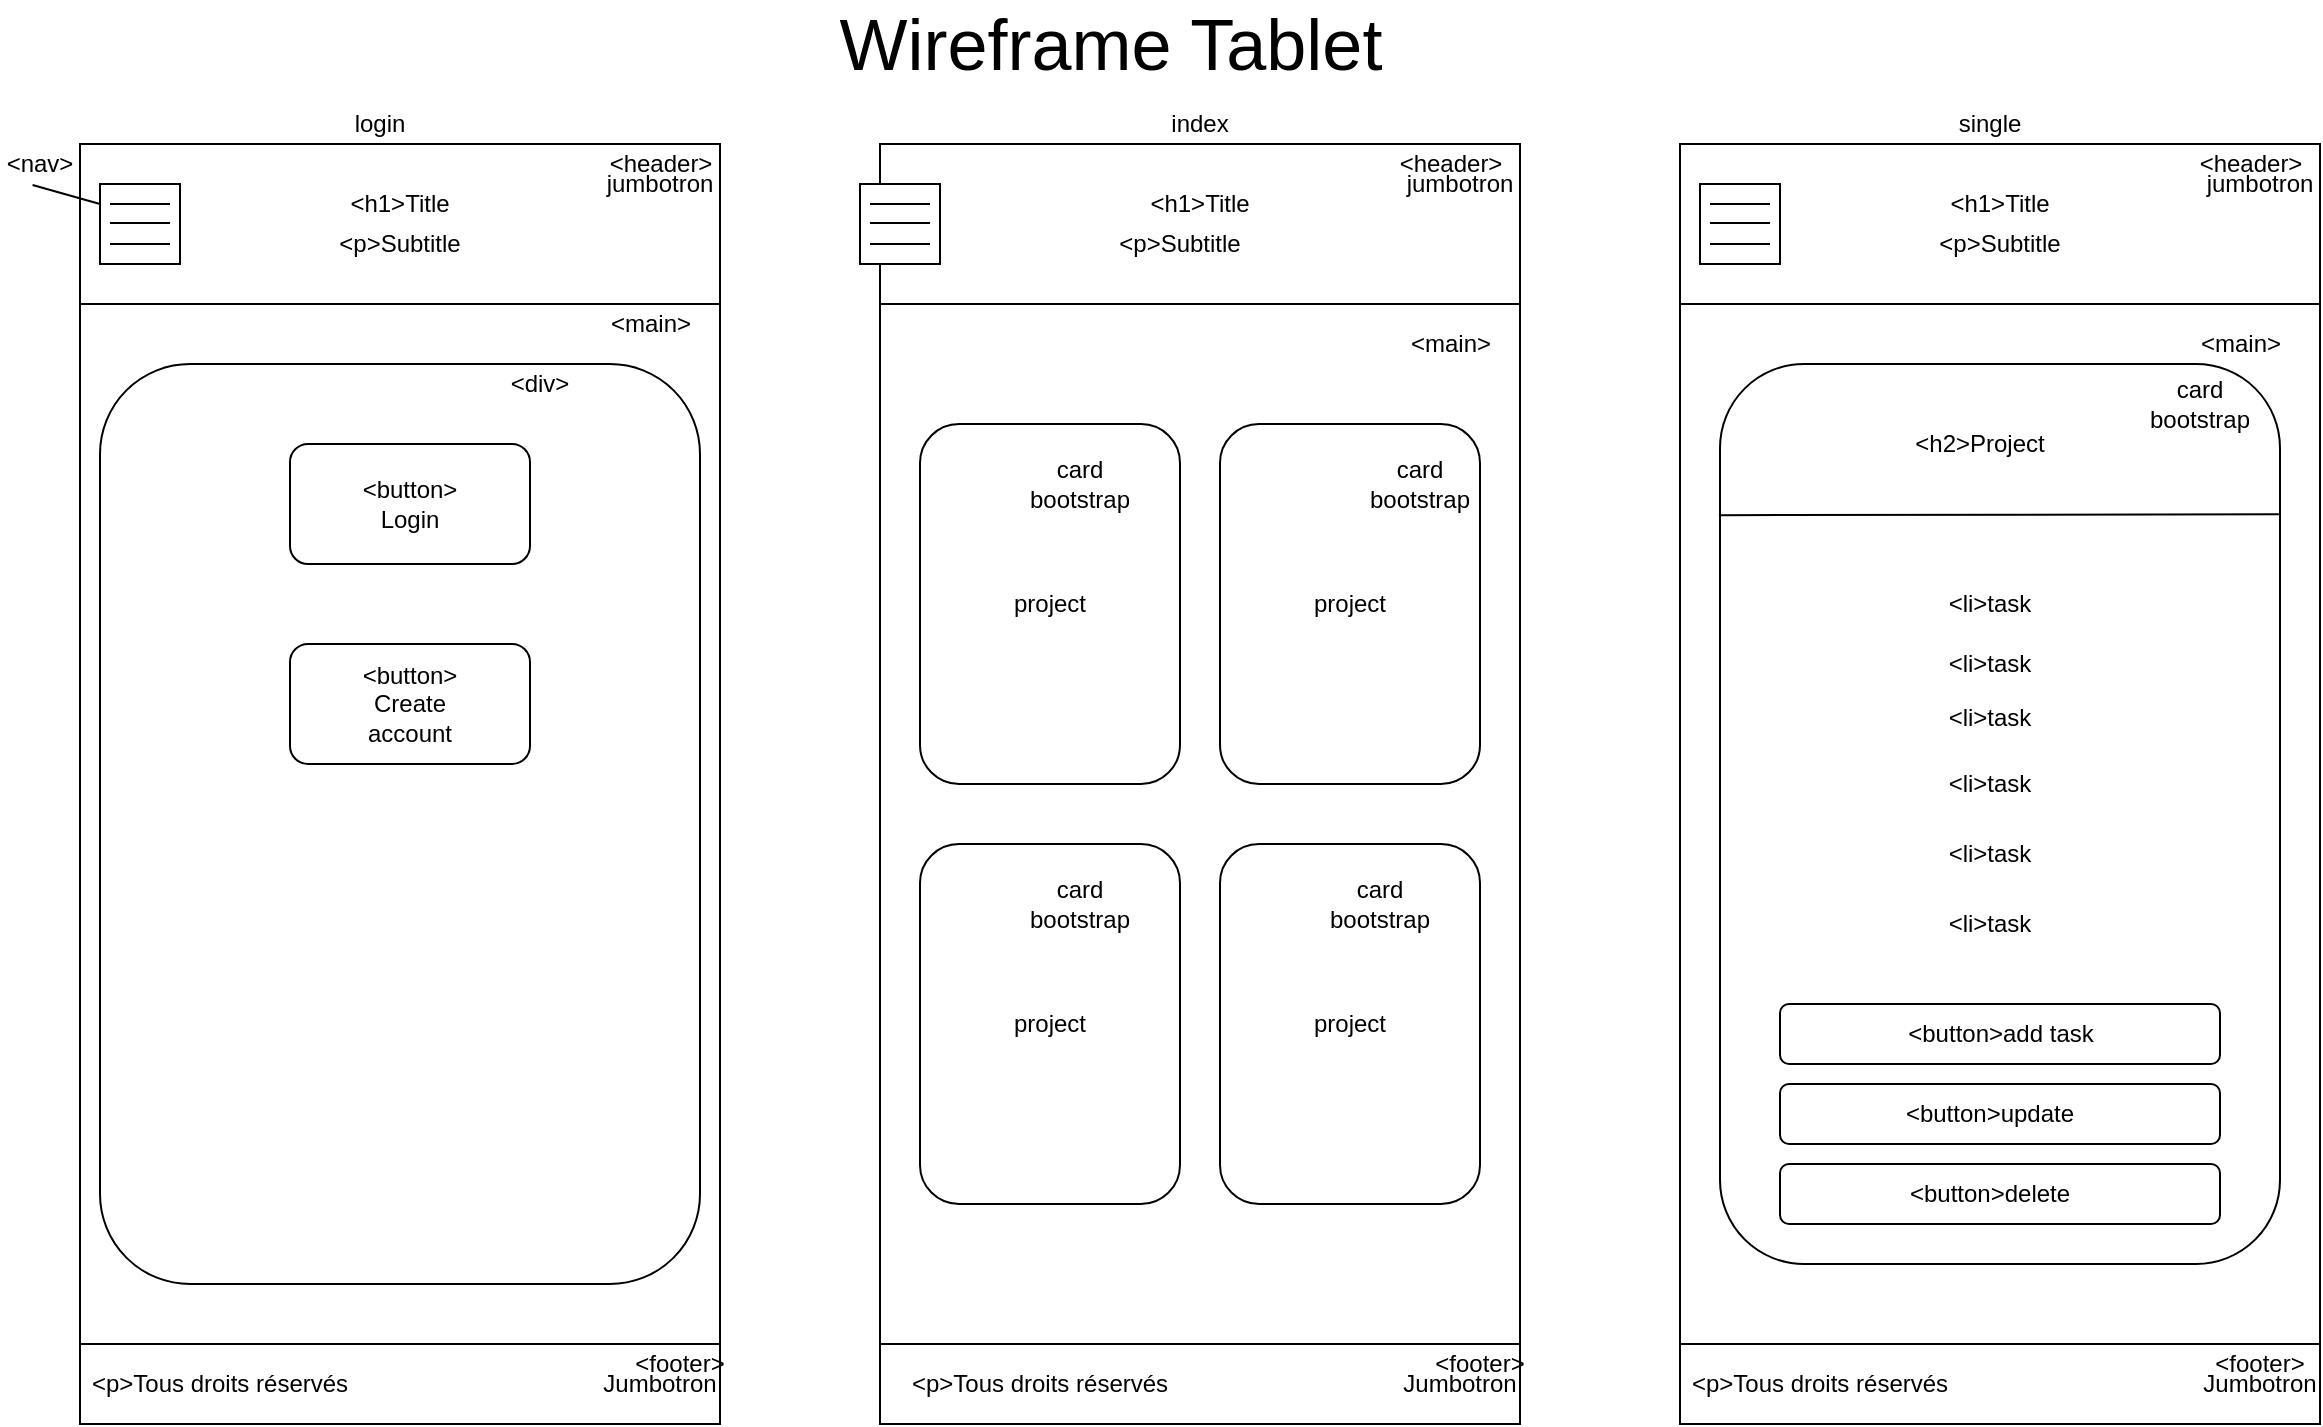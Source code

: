 <mxfile version="13.7.9" type="device"><diagram id="njBC9ovDh-AQqq5WUAgq" name="Page-1"><mxGraphModel dx="1806" dy="846" grid="1" gridSize="10" guides="1" tooltips="1" connect="1" arrows="1" fold="1" page="1" pageScale="1" pageWidth="1169" pageHeight="827" math="0" shadow="0"><root><mxCell id="0"/><mxCell id="1" parent="0"/><mxCell id="dNQTzuqgA9dqc8bfMhr6-2" value="" style="rounded=0;whiteSpace=wrap;html=1;" vertex="1" parent="1"><mxGeometry x="40" y="160" width="320" height="520" as="geometry"/></mxCell><mxCell id="dNQTzuqgA9dqc8bfMhr6-27" value="" style="rounded=1;whiteSpace=wrap;html=1;" vertex="1" parent="1"><mxGeometry x="50" y="190" width="300" height="460" as="geometry"/></mxCell><mxCell id="dNQTzuqgA9dqc8bfMhr6-1" value="" style="rounded=0;whiteSpace=wrap;html=1;" vertex="1" parent="1"><mxGeometry x="40" y="80" width="320" height="80" as="geometry"/></mxCell><mxCell id="dNQTzuqgA9dqc8bfMhr6-3" value="" style="rounded=0;whiteSpace=wrap;html=1;" vertex="1" parent="1"><mxGeometry x="40" y="680" width="320" height="40" as="geometry"/></mxCell><mxCell id="dNQTzuqgA9dqc8bfMhr6-8" value="" style="group" vertex="1" connectable="0" parent="1"><mxGeometry x="50" y="100" width="40" height="40" as="geometry"/></mxCell><mxCell id="dNQTzuqgA9dqc8bfMhr6-4" value="" style="rounded=0;whiteSpace=wrap;html=1;" vertex="1" parent="dNQTzuqgA9dqc8bfMhr6-8"><mxGeometry width="40" height="40" as="geometry"/></mxCell><mxCell id="dNQTzuqgA9dqc8bfMhr6-5" value="" style="endArrow=none;html=1;" edge="1" parent="dNQTzuqgA9dqc8bfMhr6-8"><mxGeometry width="50" height="50" relative="1" as="geometry"><mxPoint x="5" y="10" as="sourcePoint"/><mxPoint x="35" y="10" as="targetPoint"/></mxGeometry></mxCell><mxCell id="dNQTzuqgA9dqc8bfMhr6-6" value="" style="endArrow=none;html=1;" edge="1" parent="dNQTzuqgA9dqc8bfMhr6-8"><mxGeometry width="50" height="50" relative="1" as="geometry"><mxPoint x="5" y="30" as="sourcePoint"/><mxPoint x="35" y="30" as="targetPoint"/></mxGeometry></mxCell><mxCell id="dNQTzuqgA9dqc8bfMhr6-7" value="" style="endArrow=none;html=1;" edge="1" parent="dNQTzuqgA9dqc8bfMhr6-8"><mxGeometry width="50" height="50" relative="1" as="geometry"><mxPoint x="5" y="19.5" as="sourcePoint"/><mxPoint x="35" y="19.5" as="targetPoint"/></mxGeometry></mxCell><mxCell id="dNQTzuqgA9dqc8bfMhr6-9" value="&amp;lt;h1&amp;gt;Title" style="text;html=1;strokeColor=none;fillColor=none;align=center;verticalAlign=middle;whiteSpace=wrap;rounded=0;" vertex="1" parent="1"><mxGeometry x="180" y="100" width="40" height="20" as="geometry"/></mxCell><mxCell id="dNQTzuqgA9dqc8bfMhr6-10" value="&amp;lt;p&amp;gt;Subtitle" style="text;html=1;strokeColor=none;fillColor=none;align=center;verticalAlign=middle;whiteSpace=wrap;rounded=0;" vertex="1" parent="1"><mxGeometry x="180" y="120" width="40" height="20" as="geometry"/></mxCell><mxCell id="dNQTzuqgA9dqc8bfMhr6-11" value="" style="endArrow=none;html=1;entryX=0;entryY=0.25;entryDx=0;entryDy=0;exitX=0.407;exitY=1.026;exitDx=0;exitDy=0;exitPerimeter=0;" edge="1" parent="1" source="dNQTzuqgA9dqc8bfMhr6-12" target="dNQTzuqgA9dqc8bfMhr6-4"><mxGeometry width="50" height="50" relative="1" as="geometry"><mxPoint x="50" y="110" as="sourcePoint"/><mxPoint x="70" y="80" as="targetPoint"/></mxGeometry></mxCell><mxCell id="dNQTzuqgA9dqc8bfMhr6-12" value="&amp;lt;nav&amp;gt;" style="text;html=1;strokeColor=none;fillColor=none;align=center;verticalAlign=middle;whiteSpace=wrap;rounded=0;" vertex="1" parent="1"><mxGeometry y="80" width="40" height="20" as="geometry"/></mxCell><mxCell id="dNQTzuqgA9dqc8bfMhr6-13" value="jumbotron" style="text;html=1;strokeColor=none;fillColor=none;align=center;verticalAlign=middle;whiteSpace=wrap;rounded=0;" vertex="1" parent="1"><mxGeometry x="310" y="90" width="40" height="20" as="geometry"/></mxCell><mxCell id="dNQTzuqgA9dqc8bfMhr6-14" value="&lt;font style=&quot;font-size: 36px&quot;&gt;Wireframe Tablet&lt;/font&gt;" style="text;html=1;align=center;verticalAlign=middle;resizable=0;points=[];autosize=1;" vertex="1" parent="1"><mxGeometry x="410" y="15" width="290" height="30" as="geometry"/></mxCell><mxCell id="dNQTzuqgA9dqc8bfMhr6-21" value="&amp;lt;main&amp;gt;" style="text;html=1;align=center;verticalAlign=middle;resizable=0;points=[];autosize=1;" vertex="1" parent="1"><mxGeometry x="295" y="160" width="60" height="20" as="geometry"/></mxCell><mxCell id="dNQTzuqgA9dqc8bfMhr6-22" value="&amp;lt;footer&amp;gt;" style="text;html=1;strokeColor=none;fillColor=none;align=center;verticalAlign=middle;whiteSpace=wrap;rounded=0;" vertex="1" parent="1"><mxGeometry x="320" y="680" width="40" height="20" as="geometry"/></mxCell><mxCell id="dNQTzuqgA9dqc8bfMhr6-23" value="Jumbotron" style="text;html=1;strokeColor=none;fillColor=none;align=center;verticalAlign=middle;whiteSpace=wrap;rounded=0;" vertex="1" parent="1"><mxGeometry x="310" y="690" width="40" height="20" as="geometry"/></mxCell><mxCell id="dNQTzuqgA9dqc8bfMhr6-25" value="&amp;lt;header&amp;gt;" style="text;html=1;align=center;verticalAlign=middle;resizable=0;points=[];autosize=1;" vertex="1" parent="1"><mxGeometry x="295" y="80" width="70" height="20" as="geometry"/></mxCell><mxCell id="dNQTzuqgA9dqc8bfMhr6-26" value="&amp;lt;div&amp;gt;" style="text;html=1;strokeColor=none;fillColor=none;align=center;verticalAlign=middle;whiteSpace=wrap;rounded=0;" vertex="1" parent="1"><mxGeometry x="250" y="190" width="40" height="20" as="geometry"/></mxCell><mxCell id="dNQTzuqgA9dqc8bfMhr6-28" value="" style="group" vertex="1" connectable="0" parent="1"><mxGeometry x="145" y="330" width="120" height="60" as="geometry"/></mxCell><mxCell id="dNQTzuqgA9dqc8bfMhr6-17" value="" style="rounded=1;whiteSpace=wrap;html=1;" vertex="1" parent="dNQTzuqgA9dqc8bfMhr6-28"><mxGeometry width="120" height="60" as="geometry"/></mxCell><mxCell id="dNQTzuqgA9dqc8bfMhr6-20" value="&amp;lt;button&amp;gt;&lt;br&gt;Create&lt;br&gt;account" style="text;html=1;strokeColor=none;fillColor=none;align=center;verticalAlign=middle;whiteSpace=wrap;rounded=0;" vertex="1" parent="dNQTzuqgA9dqc8bfMhr6-28"><mxGeometry x="40" y="20" width="40" height="20" as="geometry"/></mxCell><mxCell id="dNQTzuqgA9dqc8bfMhr6-29" value="" style="group" vertex="1" connectable="0" parent="1"><mxGeometry x="145" y="230" width="120" height="60" as="geometry"/></mxCell><mxCell id="dNQTzuqgA9dqc8bfMhr6-30" value="" style="group" vertex="1" connectable="0" parent="dNQTzuqgA9dqc8bfMhr6-29"><mxGeometry width="120" height="60" as="geometry"/></mxCell><mxCell id="dNQTzuqgA9dqc8bfMhr6-16" value="" style="rounded=1;whiteSpace=wrap;html=1;" vertex="1" parent="dNQTzuqgA9dqc8bfMhr6-30"><mxGeometry width="120" height="60" as="geometry"/></mxCell><mxCell id="dNQTzuqgA9dqc8bfMhr6-18" value="&amp;lt;button&amp;gt; Login" style="text;html=1;strokeColor=none;fillColor=none;align=center;verticalAlign=middle;whiteSpace=wrap;rounded=0;" vertex="1" parent="dNQTzuqgA9dqc8bfMhr6-30"><mxGeometry x="40" y="20" width="40" height="20" as="geometry"/></mxCell><mxCell id="dNQTzuqgA9dqc8bfMhr6-31" value="&amp;lt;p&amp;gt;Tous droits réservés" style="text;html=1;strokeColor=none;fillColor=none;align=center;verticalAlign=middle;whiteSpace=wrap;rounded=0;" vertex="1" parent="1"><mxGeometry x="40" y="690" width="140" height="20" as="geometry"/></mxCell><mxCell id="dNQTzuqgA9dqc8bfMhr6-46" value="" style="rounded=0;whiteSpace=wrap;html=1;" vertex="1" parent="1"><mxGeometry x="440" y="160" width="320" height="520" as="geometry"/></mxCell><mxCell id="dNQTzuqgA9dqc8bfMhr6-47" value="" style="rounded=0;whiteSpace=wrap;html=1;" vertex="1" parent="1"><mxGeometry x="440" y="80" width="320" height="80" as="geometry"/></mxCell><mxCell id="dNQTzuqgA9dqc8bfMhr6-48" value="" style="rounded=0;whiteSpace=wrap;html=1;" vertex="1" parent="1"><mxGeometry x="440" y="680" width="320" height="40" as="geometry"/></mxCell><mxCell id="dNQTzuqgA9dqc8bfMhr6-49" value="" style="rounded=0;whiteSpace=wrap;html=1;" vertex="1" parent="1"><mxGeometry x="840" y="160" width="320" height="520" as="geometry"/></mxCell><mxCell id="dNQTzuqgA9dqc8bfMhr6-50" value="" style="rounded=0;whiteSpace=wrap;html=1;" vertex="1" parent="1"><mxGeometry x="840" y="80" width="320" height="80" as="geometry"/></mxCell><mxCell id="dNQTzuqgA9dqc8bfMhr6-51" value="" style="rounded=0;whiteSpace=wrap;html=1;" vertex="1" parent="1"><mxGeometry x="840" y="680" width="320" height="40" as="geometry"/></mxCell><mxCell id="dNQTzuqgA9dqc8bfMhr6-52" value="jumbotron" style="text;html=1;strokeColor=none;fillColor=none;align=center;verticalAlign=middle;whiteSpace=wrap;rounded=0;" vertex="1" parent="1"><mxGeometry x="710" y="90" width="40" height="20" as="geometry"/></mxCell><mxCell id="dNQTzuqgA9dqc8bfMhr6-53" value="&amp;lt;header&amp;gt;" style="text;html=1;align=center;verticalAlign=middle;resizable=0;points=[];autosize=1;" vertex="1" parent="1"><mxGeometry x="690" y="80" width="70" height="20" as="geometry"/></mxCell><mxCell id="dNQTzuqgA9dqc8bfMhr6-54" value="&amp;lt;header&amp;gt;" style="text;html=1;align=center;verticalAlign=middle;resizable=0;points=[];autosize=1;" vertex="1" parent="1"><mxGeometry x="1090" y="80" width="70" height="20" as="geometry"/></mxCell><mxCell id="dNQTzuqgA9dqc8bfMhr6-57" value="jumbotron" style="text;html=1;strokeColor=none;fillColor=none;align=center;verticalAlign=middle;whiteSpace=wrap;rounded=0;" vertex="1" parent="1"><mxGeometry x="1110" y="90" width="40" height="20" as="geometry"/></mxCell><mxCell id="dNQTzuqgA9dqc8bfMhr6-58" value="" style="group" vertex="1" connectable="0" parent="1"><mxGeometry x="430" y="100" width="40" height="40" as="geometry"/></mxCell><mxCell id="dNQTzuqgA9dqc8bfMhr6-59" value="" style="rounded=0;whiteSpace=wrap;html=1;" vertex="1" parent="dNQTzuqgA9dqc8bfMhr6-58"><mxGeometry width="40" height="40" as="geometry"/></mxCell><mxCell id="dNQTzuqgA9dqc8bfMhr6-60" value="" style="endArrow=none;html=1;" edge="1" parent="dNQTzuqgA9dqc8bfMhr6-58"><mxGeometry width="50" height="50" relative="1" as="geometry"><mxPoint x="5" y="10" as="sourcePoint"/><mxPoint x="35" y="10" as="targetPoint"/></mxGeometry></mxCell><mxCell id="dNQTzuqgA9dqc8bfMhr6-61" value="" style="endArrow=none;html=1;" edge="1" parent="dNQTzuqgA9dqc8bfMhr6-58"><mxGeometry width="50" height="50" relative="1" as="geometry"><mxPoint x="5" y="30" as="sourcePoint"/><mxPoint x="35" y="30" as="targetPoint"/></mxGeometry></mxCell><mxCell id="dNQTzuqgA9dqc8bfMhr6-62" value="" style="endArrow=none;html=1;" edge="1" parent="dNQTzuqgA9dqc8bfMhr6-58"><mxGeometry width="50" height="50" relative="1" as="geometry"><mxPoint x="5" y="19.5" as="sourcePoint"/><mxPoint x="35" y="19.5" as="targetPoint"/></mxGeometry></mxCell><mxCell id="dNQTzuqgA9dqc8bfMhr6-63" value="" style="group" vertex="1" connectable="0" parent="1"><mxGeometry x="850" y="100" width="40" height="40" as="geometry"/></mxCell><mxCell id="dNQTzuqgA9dqc8bfMhr6-64" value="" style="rounded=0;whiteSpace=wrap;html=1;" vertex="1" parent="dNQTzuqgA9dqc8bfMhr6-63"><mxGeometry width="40" height="40" as="geometry"/></mxCell><mxCell id="dNQTzuqgA9dqc8bfMhr6-65" value="" style="endArrow=none;html=1;" edge="1" parent="dNQTzuqgA9dqc8bfMhr6-63"><mxGeometry width="50" height="50" relative="1" as="geometry"><mxPoint x="5" y="10" as="sourcePoint"/><mxPoint x="35" y="10" as="targetPoint"/></mxGeometry></mxCell><mxCell id="dNQTzuqgA9dqc8bfMhr6-66" value="" style="endArrow=none;html=1;" edge="1" parent="dNQTzuqgA9dqc8bfMhr6-63"><mxGeometry width="50" height="50" relative="1" as="geometry"><mxPoint x="5" y="30" as="sourcePoint"/><mxPoint x="35" y="30" as="targetPoint"/></mxGeometry></mxCell><mxCell id="dNQTzuqgA9dqc8bfMhr6-67" value="" style="endArrow=none;html=1;" edge="1" parent="dNQTzuqgA9dqc8bfMhr6-63"><mxGeometry width="50" height="50" relative="1" as="geometry"><mxPoint x="5" y="19.5" as="sourcePoint"/><mxPoint x="35" y="19.5" as="targetPoint"/></mxGeometry></mxCell><mxCell id="dNQTzuqgA9dqc8bfMhr6-68" value="&amp;lt;h1&amp;gt;Title" style="text;html=1;strokeColor=none;fillColor=none;align=center;verticalAlign=middle;whiteSpace=wrap;rounded=0;" vertex="1" parent="1"><mxGeometry x="580" y="100" width="40" height="20" as="geometry"/></mxCell><mxCell id="dNQTzuqgA9dqc8bfMhr6-69" value="&amp;lt;p&amp;gt;Subtitle" style="text;html=1;strokeColor=none;fillColor=none;align=center;verticalAlign=middle;whiteSpace=wrap;rounded=0;" vertex="1" parent="1"><mxGeometry x="570" y="120" width="40" height="20" as="geometry"/></mxCell><mxCell id="dNQTzuqgA9dqc8bfMhr6-70" value="&amp;lt;p&amp;gt;Subtitle" style="text;html=1;strokeColor=none;fillColor=none;align=center;verticalAlign=middle;whiteSpace=wrap;rounded=0;" vertex="1" parent="1"><mxGeometry x="980" y="120" width="40" height="20" as="geometry"/></mxCell><mxCell id="dNQTzuqgA9dqc8bfMhr6-71" value="&amp;lt;h1&amp;gt;Title" style="text;html=1;strokeColor=none;fillColor=none;align=center;verticalAlign=middle;whiteSpace=wrap;rounded=0;" vertex="1" parent="1"><mxGeometry x="980" y="100" width="40" height="20" as="geometry"/></mxCell><mxCell id="dNQTzuqgA9dqc8bfMhr6-72" value="&amp;lt;main&amp;gt;" style="text;html=1;align=center;verticalAlign=middle;resizable=0;points=[];autosize=1;" vertex="1" parent="1"><mxGeometry x="695" y="170" width="60" height="20" as="geometry"/></mxCell><mxCell id="dNQTzuqgA9dqc8bfMhr6-73" value="&amp;lt;main&amp;gt;" style="text;html=1;align=center;verticalAlign=middle;resizable=0;points=[];autosize=1;" vertex="1" parent="1"><mxGeometry x="1090" y="170" width="60" height="20" as="geometry"/></mxCell><mxCell id="dNQTzuqgA9dqc8bfMhr6-75" value="" style="rounded=1;whiteSpace=wrap;html=1;" vertex="1" parent="1"><mxGeometry x="610" y="220" width="130" height="180" as="geometry"/></mxCell><mxCell id="dNQTzuqgA9dqc8bfMhr6-77" value="&amp;lt;footer&amp;gt;" style="text;html=1;strokeColor=none;fillColor=none;align=center;verticalAlign=middle;whiteSpace=wrap;rounded=0;" vertex="1" parent="1"><mxGeometry x="720" y="680" width="40" height="20" as="geometry"/></mxCell><mxCell id="dNQTzuqgA9dqc8bfMhr6-78" value="&amp;lt;footer&amp;gt;" style="text;html=1;strokeColor=none;fillColor=none;align=center;verticalAlign=middle;whiteSpace=wrap;rounded=0;" vertex="1" parent="1"><mxGeometry x="1110" y="680" width="40" height="20" as="geometry"/></mxCell><mxCell id="dNQTzuqgA9dqc8bfMhr6-79" value="Jumbotron" style="text;html=1;strokeColor=none;fillColor=none;align=center;verticalAlign=middle;whiteSpace=wrap;rounded=0;" vertex="1" parent="1"><mxGeometry x="1110" y="690" width="40" height="20" as="geometry"/></mxCell><mxCell id="dNQTzuqgA9dqc8bfMhr6-80" value="Jumbotron" style="text;html=1;strokeColor=none;fillColor=none;align=center;verticalAlign=middle;whiteSpace=wrap;rounded=0;" vertex="1" parent="1"><mxGeometry x="710" y="690" width="40" height="20" as="geometry"/></mxCell><mxCell id="dNQTzuqgA9dqc8bfMhr6-81" value="&amp;lt;p&amp;gt;Tous droits réservés" style="text;html=1;strokeColor=none;fillColor=none;align=center;verticalAlign=middle;whiteSpace=wrap;rounded=0;" vertex="1" parent="1"><mxGeometry x="450" y="690" width="140" height="20" as="geometry"/></mxCell><mxCell id="dNQTzuqgA9dqc8bfMhr6-82" value="&amp;lt;p&amp;gt;Tous droits réservés" style="text;html=1;strokeColor=none;fillColor=none;align=center;verticalAlign=middle;whiteSpace=wrap;rounded=0;" vertex="1" parent="1"><mxGeometry x="840" y="690" width="140" height="20" as="geometry"/></mxCell><mxCell id="dNQTzuqgA9dqc8bfMhr6-87" value="login" style="text;html=1;strokeColor=none;fillColor=none;align=center;verticalAlign=middle;whiteSpace=wrap;rounded=0;" vertex="1" parent="1"><mxGeometry x="170" y="60" width="40" height="20" as="geometry"/></mxCell><mxCell id="dNQTzuqgA9dqc8bfMhr6-88" value="index" style="text;html=1;strokeColor=none;fillColor=none;align=center;verticalAlign=middle;whiteSpace=wrap;rounded=0;" vertex="1" parent="1"><mxGeometry x="580" y="60" width="40" height="20" as="geometry"/></mxCell><mxCell id="dNQTzuqgA9dqc8bfMhr6-89" value="single" style="text;html=1;strokeColor=none;fillColor=none;align=center;verticalAlign=middle;whiteSpace=wrap;rounded=0;" vertex="1" parent="1"><mxGeometry x="975" y="60" width="40" height="20" as="geometry"/></mxCell><mxCell id="dNQTzuqgA9dqc8bfMhr6-90" value="" style="rounded=1;whiteSpace=wrap;html=1;" vertex="1" parent="1"><mxGeometry x="860" y="190" width="280" height="450" as="geometry"/></mxCell><mxCell id="dNQTzuqgA9dqc8bfMhr6-91" value="card&lt;br&gt;bootstrap" style="text;html=1;strokeColor=none;fillColor=none;align=center;verticalAlign=middle;whiteSpace=wrap;rounded=0;" vertex="1" parent="1"><mxGeometry x="1080" y="200" width="40" height="20" as="geometry"/></mxCell><mxCell id="dNQTzuqgA9dqc8bfMhr6-92" value="&amp;lt;li&amp;gt;task" style="text;html=1;strokeColor=none;fillColor=none;align=center;verticalAlign=middle;whiteSpace=wrap;rounded=0;" vertex="1" parent="1"><mxGeometry x="975" y="330" width="40" height="20" as="geometry"/></mxCell><mxCell id="dNQTzuqgA9dqc8bfMhr6-95" value="" style="rounded=1;whiteSpace=wrap;html=1;" vertex="1" parent="1"><mxGeometry x="890" y="550" width="220" height="30" as="geometry"/></mxCell><mxCell id="dNQTzuqgA9dqc8bfMhr6-96" value="" style="rounded=1;whiteSpace=wrap;html=1;" vertex="1" parent="1"><mxGeometry x="890" y="590" width="220" height="30" as="geometry"/></mxCell><mxCell id="dNQTzuqgA9dqc8bfMhr6-97" value="&amp;lt;button&amp;gt;delete" style="text;html=1;strokeColor=none;fillColor=none;align=center;verticalAlign=middle;whiteSpace=wrap;rounded=0;" vertex="1" parent="1"><mxGeometry x="970" y="595" width="50" height="20" as="geometry"/></mxCell><mxCell id="dNQTzuqgA9dqc8bfMhr6-99" value="&amp;lt;button&amp;gt;update" style="text;html=1;strokeColor=none;fillColor=none;align=center;verticalAlign=middle;whiteSpace=wrap;rounded=0;" vertex="1" parent="1"><mxGeometry x="975" y="555" width="40" height="20" as="geometry"/></mxCell><mxCell id="dNQTzuqgA9dqc8bfMhr6-100" value="&amp;lt;li&amp;gt;task" style="text;html=1;strokeColor=none;fillColor=none;align=center;verticalAlign=middle;whiteSpace=wrap;rounded=0;" vertex="1" parent="1"><mxGeometry x="975" y="357" width="40" height="20" as="geometry"/></mxCell><mxCell id="dNQTzuqgA9dqc8bfMhr6-101" value="&amp;lt;li&amp;gt;task" style="text;html=1;strokeColor=none;fillColor=none;align=center;verticalAlign=middle;whiteSpace=wrap;rounded=0;" vertex="1" parent="1"><mxGeometry x="975" y="390" width="40" height="20" as="geometry"/></mxCell><mxCell id="dNQTzuqgA9dqc8bfMhr6-102" value="&amp;lt;li&amp;gt;task" style="text;html=1;strokeColor=none;fillColor=none;align=center;verticalAlign=middle;whiteSpace=wrap;rounded=0;" vertex="1" parent="1"><mxGeometry x="975" y="425" width="40" height="20" as="geometry"/></mxCell><mxCell id="dNQTzuqgA9dqc8bfMhr6-103" value="&amp;lt;li&amp;gt;task" style="text;html=1;strokeColor=none;fillColor=none;align=center;verticalAlign=middle;whiteSpace=wrap;rounded=0;" vertex="1" parent="1"><mxGeometry x="975" y="460" width="40" height="20" as="geometry"/></mxCell><mxCell id="dNQTzuqgA9dqc8bfMhr6-104" value="&amp;lt;h2&amp;gt;Project" style="text;html=1;strokeColor=none;fillColor=none;align=center;verticalAlign=middle;whiteSpace=wrap;rounded=0;" vertex="1" parent="1"><mxGeometry x="970" y="220" width="40" height="20" as="geometry"/></mxCell><mxCell id="dNQTzuqgA9dqc8bfMhr6-108" value="" style="endArrow=none;html=1;exitX=-0.002;exitY=0.168;exitDx=0;exitDy=0;exitPerimeter=0;entryX=0.998;entryY=0.167;entryDx=0;entryDy=0;entryPerimeter=0;" edge="1" parent="1" source="dNQTzuqgA9dqc8bfMhr6-90" target="dNQTzuqgA9dqc8bfMhr6-90"><mxGeometry width="50" height="50" relative="1" as="geometry"><mxPoint x="710" y="450" as="sourcePoint"/><mxPoint x="760" y="400" as="targetPoint"/></mxGeometry></mxCell><mxCell id="dNQTzuqgA9dqc8bfMhr6-109" value="" style="group" vertex="1" connectable="0" parent="1"><mxGeometry x="970" y="510" width="140" height="30" as="geometry"/></mxCell><mxCell id="dNQTzuqgA9dqc8bfMhr6-94" value="" style="rounded=1;whiteSpace=wrap;html=1;" vertex="1" parent="dNQTzuqgA9dqc8bfMhr6-109"><mxGeometry x="-80" width="220" height="30" as="geometry"/></mxCell><mxCell id="dNQTzuqgA9dqc8bfMhr6-98" value="&amp;lt;button&amp;gt;add task" style="text;html=1;strokeColor=none;fillColor=none;align=center;verticalAlign=middle;whiteSpace=wrap;rounded=0;" vertex="1" parent="dNQTzuqgA9dqc8bfMhr6-109"><mxGeometry x="-22.5" y="5" width="105" height="20" as="geometry"/></mxCell><mxCell id="dNQTzuqgA9dqc8bfMhr6-110" value="&amp;lt;li&amp;gt;task" style="text;html=1;strokeColor=none;fillColor=none;align=center;verticalAlign=middle;whiteSpace=wrap;rounded=0;" vertex="1" parent="1"><mxGeometry x="975" y="300" width="40" height="20" as="geometry"/></mxCell><mxCell id="dNQTzuqgA9dqc8bfMhr6-111" value="card bootstrap" style="text;html=1;strokeColor=none;fillColor=none;align=center;verticalAlign=middle;whiteSpace=wrap;rounded=0;" vertex="1" parent="1"><mxGeometry x="690" y="240" width="40" height="20" as="geometry"/></mxCell><mxCell id="dNQTzuqgA9dqc8bfMhr6-112" value="project" style="text;html=1;strokeColor=none;fillColor=none;align=center;verticalAlign=middle;whiteSpace=wrap;rounded=0;" vertex="1" parent="1"><mxGeometry x="655" y="300" width="40" height="20" as="geometry"/></mxCell><mxCell id="dNQTzuqgA9dqc8bfMhr6-115" value="" style="group" vertex="1" connectable="0" parent="1"><mxGeometry x="460" y="220" width="130" height="180" as="geometry"/></mxCell><mxCell id="dNQTzuqgA9dqc8bfMhr6-74" value="" style="rounded=1;whiteSpace=wrap;html=1;" vertex="1" parent="dNQTzuqgA9dqc8bfMhr6-115"><mxGeometry width="130" height="180" as="geometry"/></mxCell><mxCell id="dNQTzuqgA9dqc8bfMhr6-83" value="card bootstrap" style="text;html=1;strokeColor=none;fillColor=none;align=center;verticalAlign=middle;whiteSpace=wrap;rounded=0;" vertex="1" parent="dNQTzuqgA9dqc8bfMhr6-115"><mxGeometry x="60" y="20" width="40" height="20" as="geometry"/></mxCell><mxCell id="dNQTzuqgA9dqc8bfMhr6-85" value="project" style="text;html=1;strokeColor=none;fillColor=none;align=center;verticalAlign=middle;whiteSpace=wrap;rounded=0;" vertex="1" parent="dNQTzuqgA9dqc8bfMhr6-115"><mxGeometry x="45" y="80" width="40" height="20" as="geometry"/></mxCell><mxCell id="dNQTzuqgA9dqc8bfMhr6-116" value="" style="group" vertex="1" connectable="0" parent="1"><mxGeometry x="610" y="430" width="130" height="180" as="geometry"/></mxCell><mxCell id="dNQTzuqgA9dqc8bfMhr6-117" value="" style="rounded=1;whiteSpace=wrap;html=1;" vertex="1" parent="dNQTzuqgA9dqc8bfMhr6-116"><mxGeometry width="130" height="180" as="geometry"/></mxCell><mxCell id="dNQTzuqgA9dqc8bfMhr6-118" value="card bootstrap" style="text;html=1;strokeColor=none;fillColor=none;align=center;verticalAlign=middle;whiteSpace=wrap;rounded=0;" vertex="1" parent="dNQTzuqgA9dqc8bfMhr6-116"><mxGeometry x="60" y="20" width="40" height="20" as="geometry"/></mxCell><mxCell id="dNQTzuqgA9dqc8bfMhr6-119" value="project" style="text;html=1;strokeColor=none;fillColor=none;align=center;verticalAlign=middle;whiteSpace=wrap;rounded=0;" vertex="1" parent="dNQTzuqgA9dqc8bfMhr6-116"><mxGeometry x="45" y="80" width="40" height="20" as="geometry"/></mxCell><mxCell id="dNQTzuqgA9dqc8bfMhr6-120" value="" style="group" vertex="1" connectable="0" parent="1"><mxGeometry x="460" y="430" width="130" height="180" as="geometry"/></mxCell><mxCell id="dNQTzuqgA9dqc8bfMhr6-121" value="" style="rounded=1;whiteSpace=wrap;html=1;" vertex="1" parent="dNQTzuqgA9dqc8bfMhr6-120"><mxGeometry width="130" height="180" as="geometry"/></mxCell><mxCell id="dNQTzuqgA9dqc8bfMhr6-122" value="card bootstrap" style="text;html=1;strokeColor=none;fillColor=none;align=center;verticalAlign=middle;whiteSpace=wrap;rounded=0;" vertex="1" parent="dNQTzuqgA9dqc8bfMhr6-120"><mxGeometry x="60" y="20" width="40" height="20" as="geometry"/></mxCell><mxCell id="dNQTzuqgA9dqc8bfMhr6-123" value="project" style="text;html=1;strokeColor=none;fillColor=none;align=center;verticalAlign=middle;whiteSpace=wrap;rounded=0;" vertex="1" parent="dNQTzuqgA9dqc8bfMhr6-120"><mxGeometry x="45" y="80" width="40" height="20" as="geometry"/></mxCell></root></mxGraphModel></diagram></mxfile>